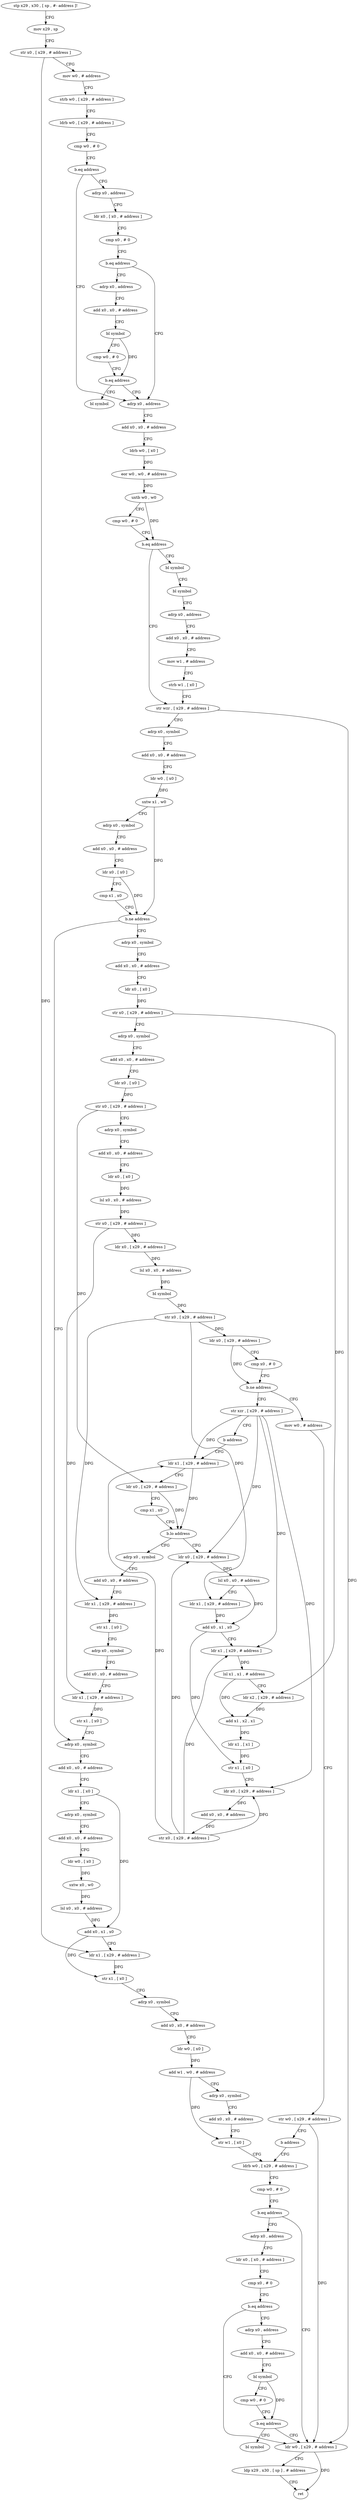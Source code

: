 digraph "func" {
"209984" [label = "stp x29 , x30 , [ sp , #- address ]!" ]
"209988" [label = "mov x29 , sp" ]
"209992" [label = "str x0 , [ x29 , # address ]" ]
"209996" [label = "mov w0 , # address" ]
"210000" [label = "strb w0 , [ x29 , # address ]" ]
"210004" [label = "ldrb w0 , [ x29 , # address ]" ]
"210008" [label = "cmp w0 , # 0" ]
"210012" [label = "b.eq address" ]
"210056" [label = "adrp x0 , address" ]
"210016" [label = "adrp x0 , address" ]
"210060" [label = "add x0 , x0 , # address" ]
"210064" [label = "ldrb w0 , [ x0 ]" ]
"210068" [label = "eor w0 , w0 , # address" ]
"210072" [label = "uxtb w0 , w0" ]
"210076" [label = "cmp w0 , # 0" ]
"210080" [label = "b.eq address" ]
"210108" [label = "str wzr , [ x29 , # address ]" ]
"210084" [label = "bl symbol" ]
"210020" [label = "ldr x0 , [ x0 , # address ]" ]
"210024" [label = "cmp x0 , # 0" ]
"210028" [label = "b.eq address" ]
"210032" [label = "adrp x0 , address" ]
"210112" [label = "adrp x0 , symbol" ]
"210116" [label = "add x0 , x0 , # address" ]
"210120" [label = "ldr w0 , [ x0 ]" ]
"210124" [label = "sxtw x1 , w0" ]
"210128" [label = "adrp x0 , symbol" ]
"210132" [label = "add x0 , x0 , # address" ]
"210136" [label = "ldr x0 , [ x0 ]" ]
"210140" [label = "cmp x1 , x0" ]
"210144" [label = "b.ne address" ]
"210348" [label = "adrp x0 , symbol" ]
"210148" [label = "adrp x0 , symbol" ]
"210088" [label = "bl symbol" ]
"210092" [label = "adrp x0 , address" ]
"210096" [label = "add x0 , x0 , # address" ]
"210100" [label = "mov w1 , # address" ]
"210104" [label = "strb w1 , [ x0 ]" ]
"210036" [label = "add x0 , x0 , # address" ]
"210040" [label = "bl symbol" ]
"210044" [label = "cmp w0 , # 0" ]
"210048" [label = "b.eq address" ]
"210052" [label = "bl symbol" ]
"210352" [label = "add x0 , x0 , # address" ]
"210356" [label = "ldr x1 , [ x0 ]" ]
"210360" [label = "adrp x0 , symbol" ]
"210364" [label = "add x0 , x0 , # address" ]
"210368" [label = "ldr w0 , [ x0 ]" ]
"210372" [label = "sxtw x0 , w0" ]
"210376" [label = "lsl x0 , x0 , # address" ]
"210380" [label = "add x0 , x1 , x0" ]
"210384" [label = "ldr x1 , [ x29 , # address ]" ]
"210388" [label = "str x1 , [ x0 ]" ]
"210392" [label = "adrp x0 , symbol" ]
"210396" [label = "add x0 , x0 , # address" ]
"210400" [label = "ldr w0 , [ x0 ]" ]
"210404" [label = "add w1 , w0 , # address" ]
"210408" [label = "adrp x0 , symbol" ]
"210412" [label = "add x0 , x0 , # address" ]
"210416" [label = "str w1 , [ x0 ]" ]
"210420" [label = "ldrb w0 , [ x29 , # address ]" ]
"210152" [label = "add x0 , x0 , # address" ]
"210156" [label = "ldr x0 , [ x0 ]" ]
"210160" [label = "str x0 , [ x29 , # address ]" ]
"210164" [label = "adrp x0 , symbol" ]
"210168" [label = "add x0 , x0 , # address" ]
"210172" [label = "ldr x0 , [ x0 ]" ]
"210176" [label = "str x0 , [ x29 , # address ]" ]
"210180" [label = "adrp x0 , symbol" ]
"210184" [label = "add x0 , x0 , # address" ]
"210188" [label = "ldr x0 , [ x0 ]" ]
"210192" [label = "lsl x0 , x0 , # address" ]
"210196" [label = "str x0 , [ x29 , # address ]" ]
"210200" [label = "ldr x0 , [ x29 , # address ]" ]
"210204" [label = "lsl x0 , x0 , # address" ]
"210208" [label = "bl symbol" ]
"210212" [label = "str x0 , [ x29 , # address ]" ]
"210216" [label = "ldr x0 , [ x29 , # address ]" ]
"210220" [label = "cmp x0 , # 0" ]
"210224" [label = "b.ne address" ]
"210240" [label = "str xzr , [ x29 , # address ]" ]
"210228" [label = "mov w0 , # address" ]
"210472" [label = "ldr w0 , [ x29 , # address ]" ]
"210476" [label = "ldp x29 , x30 , [ sp ] , # address" ]
"210480" [label = "ret" ]
"210432" [label = "adrp x0 , address" ]
"210436" [label = "ldr x0 , [ x0 , # address ]" ]
"210440" [label = "cmp x0 , # 0" ]
"210444" [label = "b.eq address" ]
"210448" [label = "adrp x0 , address" ]
"210244" [label = "b address" ]
"210300" [label = "ldr x1 , [ x29 , # address ]" ]
"210232" [label = "str w0 , [ x29 , # address ]" ]
"210236" [label = "b address" ]
"210452" [label = "add x0 , x0 , # address" ]
"210456" [label = "bl symbol" ]
"210460" [label = "cmp w0 , # 0" ]
"210464" [label = "b.eq address" ]
"210468" [label = "bl symbol" ]
"210304" [label = "ldr x0 , [ x29 , # address ]" ]
"210308" [label = "cmp x1 , x0" ]
"210312" [label = "b.lo address" ]
"210248" [label = "ldr x0 , [ x29 , # address ]" ]
"210316" [label = "adrp x0 , symbol" ]
"210424" [label = "cmp w0 , # 0" ]
"210428" [label = "b.eq address" ]
"210252" [label = "lsl x0 , x0 , # address" ]
"210256" [label = "ldr x1 , [ x29 , # address ]" ]
"210260" [label = "add x0 , x1 , x0" ]
"210264" [label = "ldr x1 , [ x29 , # address ]" ]
"210268" [label = "lsl x1 , x1 , # address" ]
"210272" [label = "ldr x2 , [ x29 , # address ]" ]
"210276" [label = "add x1 , x2 , x1" ]
"210280" [label = "ldr x1 , [ x1 ]" ]
"210284" [label = "str x1 , [ x0 ]" ]
"210288" [label = "ldr x0 , [ x29 , # address ]" ]
"210292" [label = "add x0 , x0 , # address" ]
"210296" [label = "str x0 , [ x29 , # address ]" ]
"210320" [label = "add x0 , x0 , # address" ]
"210324" [label = "ldr x1 , [ x29 , # address ]" ]
"210328" [label = "str x1 , [ x0 ]" ]
"210332" [label = "adrp x0 , symbol" ]
"210336" [label = "add x0 , x0 , # address" ]
"210340" [label = "ldr x1 , [ x29 , # address ]" ]
"210344" [label = "str x1 , [ x0 ]" ]
"209984" -> "209988" [ label = "CFG" ]
"209988" -> "209992" [ label = "CFG" ]
"209992" -> "209996" [ label = "CFG" ]
"209992" -> "210384" [ label = "DFG" ]
"209996" -> "210000" [ label = "CFG" ]
"210000" -> "210004" [ label = "CFG" ]
"210004" -> "210008" [ label = "CFG" ]
"210008" -> "210012" [ label = "CFG" ]
"210012" -> "210056" [ label = "CFG" ]
"210012" -> "210016" [ label = "CFG" ]
"210056" -> "210060" [ label = "CFG" ]
"210016" -> "210020" [ label = "CFG" ]
"210060" -> "210064" [ label = "CFG" ]
"210064" -> "210068" [ label = "DFG" ]
"210068" -> "210072" [ label = "DFG" ]
"210072" -> "210076" [ label = "CFG" ]
"210072" -> "210080" [ label = "DFG" ]
"210076" -> "210080" [ label = "CFG" ]
"210080" -> "210108" [ label = "CFG" ]
"210080" -> "210084" [ label = "CFG" ]
"210108" -> "210112" [ label = "CFG" ]
"210108" -> "210472" [ label = "DFG" ]
"210084" -> "210088" [ label = "CFG" ]
"210020" -> "210024" [ label = "CFG" ]
"210024" -> "210028" [ label = "CFG" ]
"210028" -> "210056" [ label = "CFG" ]
"210028" -> "210032" [ label = "CFG" ]
"210032" -> "210036" [ label = "CFG" ]
"210112" -> "210116" [ label = "CFG" ]
"210116" -> "210120" [ label = "CFG" ]
"210120" -> "210124" [ label = "DFG" ]
"210124" -> "210128" [ label = "CFG" ]
"210124" -> "210144" [ label = "DFG" ]
"210128" -> "210132" [ label = "CFG" ]
"210132" -> "210136" [ label = "CFG" ]
"210136" -> "210140" [ label = "CFG" ]
"210136" -> "210144" [ label = "DFG" ]
"210140" -> "210144" [ label = "CFG" ]
"210144" -> "210348" [ label = "CFG" ]
"210144" -> "210148" [ label = "CFG" ]
"210348" -> "210352" [ label = "CFG" ]
"210148" -> "210152" [ label = "CFG" ]
"210088" -> "210092" [ label = "CFG" ]
"210092" -> "210096" [ label = "CFG" ]
"210096" -> "210100" [ label = "CFG" ]
"210100" -> "210104" [ label = "CFG" ]
"210104" -> "210108" [ label = "CFG" ]
"210036" -> "210040" [ label = "CFG" ]
"210040" -> "210044" [ label = "CFG" ]
"210040" -> "210048" [ label = "DFG" ]
"210044" -> "210048" [ label = "CFG" ]
"210048" -> "210056" [ label = "CFG" ]
"210048" -> "210052" [ label = "CFG" ]
"210352" -> "210356" [ label = "CFG" ]
"210356" -> "210360" [ label = "CFG" ]
"210356" -> "210380" [ label = "DFG" ]
"210360" -> "210364" [ label = "CFG" ]
"210364" -> "210368" [ label = "CFG" ]
"210368" -> "210372" [ label = "DFG" ]
"210372" -> "210376" [ label = "DFG" ]
"210376" -> "210380" [ label = "DFG" ]
"210380" -> "210384" [ label = "CFG" ]
"210380" -> "210388" [ label = "DFG" ]
"210384" -> "210388" [ label = "DFG" ]
"210388" -> "210392" [ label = "CFG" ]
"210392" -> "210396" [ label = "CFG" ]
"210396" -> "210400" [ label = "CFG" ]
"210400" -> "210404" [ label = "DFG" ]
"210404" -> "210408" [ label = "CFG" ]
"210404" -> "210416" [ label = "DFG" ]
"210408" -> "210412" [ label = "CFG" ]
"210412" -> "210416" [ label = "CFG" ]
"210416" -> "210420" [ label = "CFG" ]
"210420" -> "210424" [ label = "CFG" ]
"210152" -> "210156" [ label = "CFG" ]
"210156" -> "210160" [ label = "DFG" ]
"210160" -> "210164" [ label = "CFG" ]
"210160" -> "210272" [ label = "DFG" ]
"210164" -> "210168" [ label = "CFG" ]
"210168" -> "210172" [ label = "CFG" ]
"210172" -> "210176" [ label = "DFG" ]
"210176" -> "210180" [ label = "CFG" ]
"210176" -> "210304" [ label = "DFG" ]
"210180" -> "210184" [ label = "CFG" ]
"210184" -> "210188" [ label = "CFG" ]
"210188" -> "210192" [ label = "DFG" ]
"210192" -> "210196" [ label = "DFG" ]
"210196" -> "210200" [ label = "DFG" ]
"210196" -> "210340" [ label = "DFG" ]
"210200" -> "210204" [ label = "DFG" ]
"210204" -> "210208" [ label = "DFG" ]
"210208" -> "210212" [ label = "DFG" ]
"210212" -> "210216" [ label = "DFG" ]
"210212" -> "210256" [ label = "DFG" ]
"210212" -> "210324" [ label = "DFG" ]
"210216" -> "210220" [ label = "CFG" ]
"210216" -> "210224" [ label = "DFG" ]
"210220" -> "210224" [ label = "CFG" ]
"210224" -> "210240" [ label = "CFG" ]
"210224" -> "210228" [ label = "CFG" ]
"210240" -> "210244" [ label = "CFG" ]
"210240" -> "210300" [ label = "DFG" ]
"210240" -> "210248" [ label = "DFG" ]
"210240" -> "210264" [ label = "DFG" ]
"210240" -> "210288" [ label = "DFG" ]
"210228" -> "210232" [ label = "CFG" ]
"210472" -> "210476" [ label = "CFG" ]
"210472" -> "210480" [ label = "DFG" ]
"210476" -> "210480" [ label = "CFG" ]
"210432" -> "210436" [ label = "CFG" ]
"210436" -> "210440" [ label = "CFG" ]
"210440" -> "210444" [ label = "CFG" ]
"210444" -> "210472" [ label = "CFG" ]
"210444" -> "210448" [ label = "CFG" ]
"210448" -> "210452" [ label = "CFG" ]
"210244" -> "210300" [ label = "CFG" ]
"210300" -> "210304" [ label = "CFG" ]
"210300" -> "210312" [ label = "DFG" ]
"210232" -> "210236" [ label = "CFG" ]
"210232" -> "210472" [ label = "DFG" ]
"210236" -> "210420" [ label = "CFG" ]
"210452" -> "210456" [ label = "CFG" ]
"210456" -> "210460" [ label = "CFG" ]
"210456" -> "210464" [ label = "DFG" ]
"210460" -> "210464" [ label = "CFG" ]
"210464" -> "210472" [ label = "CFG" ]
"210464" -> "210468" [ label = "CFG" ]
"210304" -> "210308" [ label = "CFG" ]
"210304" -> "210312" [ label = "DFG" ]
"210308" -> "210312" [ label = "CFG" ]
"210312" -> "210248" [ label = "CFG" ]
"210312" -> "210316" [ label = "CFG" ]
"210248" -> "210252" [ label = "DFG" ]
"210316" -> "210320" [ label = "CFG" ]
"210424" -> "210428" [ label = "CFG" ]
"210428" -> "210472" [ label = "CFG" ]
"210428" -> "210432" [ label = "CFG" ]
"210252" -> "210256" [ label = "CFG" ]
"210252" -> "210260" [ label = "DFG" ]
"210256" -> "210260" [ label = "DFG" ]
"210260" -> "210264" [ label = "CFG" ]
"210260" -> "210284" [ label = "DFG" ]
"210264" -> "210268" [ label = "DFG" ]
"210268" -> "210272" [ label = "CFG" ]
"210268" -> "210276" [ label = "DFG" ]
"210272" -> "210276" [ label = "DFG" ]
"210276" -> "210280" [ label = "DFG" ]
"210280" -> "210284" [ label = "DFG" ]
"210284" -> "210288" [ label = "CFG" ]
"210288" -> "210292" [ label = "DFG" ]
"210292" -> "210296" [ label = "DFG" ]
"210296" -> "210300" [ label = "DFG" ]
"210296" -> "210248" [ label = "DFG" ]
"210296" -> "210264" [ label = "DFG" ]
"210296" -> "210288" [ label = "DFG" ]
"210320" -> "210324" [ label = "CFG" ]
"210324" -> "210328" [ label = "DFG" ]
"210328" -> "210332" [ label = "CFG" ]
"210332" -> "210336" [ label = "CFG" ]
"210336" -> "210340" [ label = "CFG" ]
"210340" -> "210344" [ label = "DFG" ]
"210344" -> "210348" [ label = "CFG" ]
}
